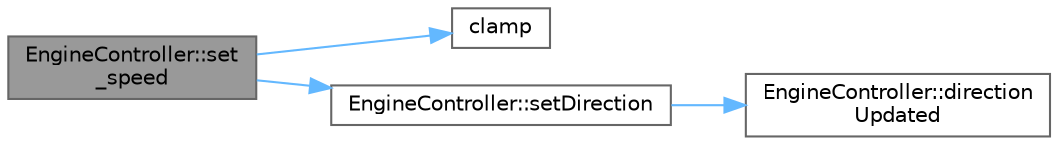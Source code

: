 digraph "EngineController::set_speed"
{
 // LATEX_PDF_SIZE
  bgcolor="transparent";
  edge [fontname=Helvetica,fontsize=10,labelfontname=Helvetica,labelfontsize=10];
  node [fontname=Helvetica,fontsize=10,shape=box,height=0.2,width=0.4];
  rankdir="LR";
  Node1 [id="Node000001",label="EngineController::set\l_speed",height=0.2,width=0.4,color="gray40", fillcolor="grey60", style="filled", fontcolor="black",tooltip="Set the speed of the car."];
  Node1 -> Node2 [id="edge1_Node000001_Node000002",color="steelblue1",style="solid",tooltip=" "];
  Node2 [id="Node000002",label="clamp",height=0.2,width=0.4,color="grey40", fillcolor="white", style="filled",URL="$EngineController_8cpp.html#a83100694a686c920777a21081dc0db93",tooltip="Clamp a value between a minimum and a maximum."];
  Node1 -> Node3 [id="edge2_Node000001_Node000003",color="steelblue1",style="solid",tooltip=" "];
  Node3 [id="Node000003",label="EngineController::setDirection",height=0.2,width=0.4,color="grey40", fillcolor="white", style="filled",URL="$classEngineController.html#a19a12b6f34f267a3e7ed78ffe2980c4f",tooltip="Set the direction of the car."];
  Node3 -> Node4 [id="edge3_Node000003_Node000004",color="steelblue1",style="solid",tooltip=" "];
  Node4 [id="Node000004",label="EngineController::direction\lUpdated",height=0.2,width=0.4,color="grey40", fillcolor="white", style="filled",URL="$classEngineController.html#afe7335b983ea3c6c36dc0eaa00918d82",tooltip="Signal emitted when the speed is updated."];
}
